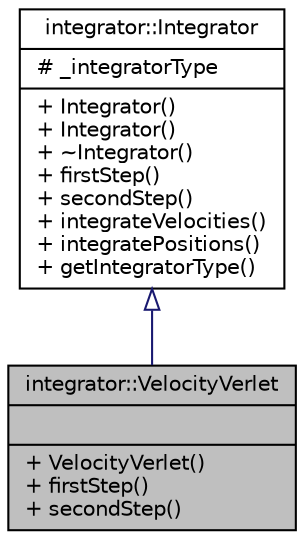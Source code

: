 digraph "integrator::VelocityVerlet"
{
 // LATEX_PDF_SIZE
  edge [fontname="Helvetica",fontsize="10",labelfontname="Helvetica",labelfontsize="10"];
  node [fontname="Helvetica",fontsize="10",shape=record];
  Node1 [label="{integrator::VelocityVerlet\n||+ VelocityVerlet()\l+ firstStep()\l+ secondStep()\l}",height=0.2,width=0.4,color="black", fillcolor="grey75", style="filled", fontcolor="black",tooltip="VelocityVerlet is a class for velocity verlet integrator."];
  Node2 -> Node1 [dir="back",color="midnightblue",fontsize="10",style="solid",arrowtail="onormal",fontname="Helvetica"];
  Node2 [label="{integrator::Integrator\n|# _integratorType\l|+ Integrator()\l+ Integrator()\l+ ~Integrator()\l+ firstStep()\l+ secondStep()\l+ integrateVelocities()\l+ integratePositions()\l+ getIntegratorType()\l}",height=0.2,width=0.4,color="black", fillcolor="white", style="filled",URL="$classintegrator_1_1Integrator.html",tooltip="Integrator is a base class for all integrators."];
}
